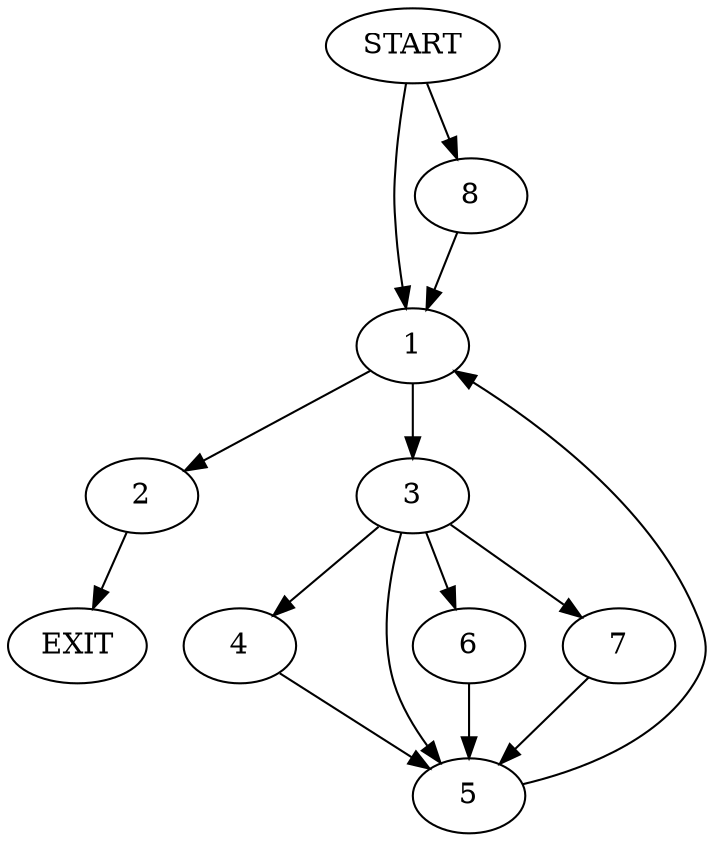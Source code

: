 digraph {
0 [label="START"]
9 [label="EXIT"]
0 -> 1
1 -> 2
1 -> 3
3 -> 4
3 -> 5
3 -> 6
3 -> 7
2 -> 9
7 -> 5
5 -> 1
4 -> 5
6 -> 5
0 -> 8
8 -> 1
}
